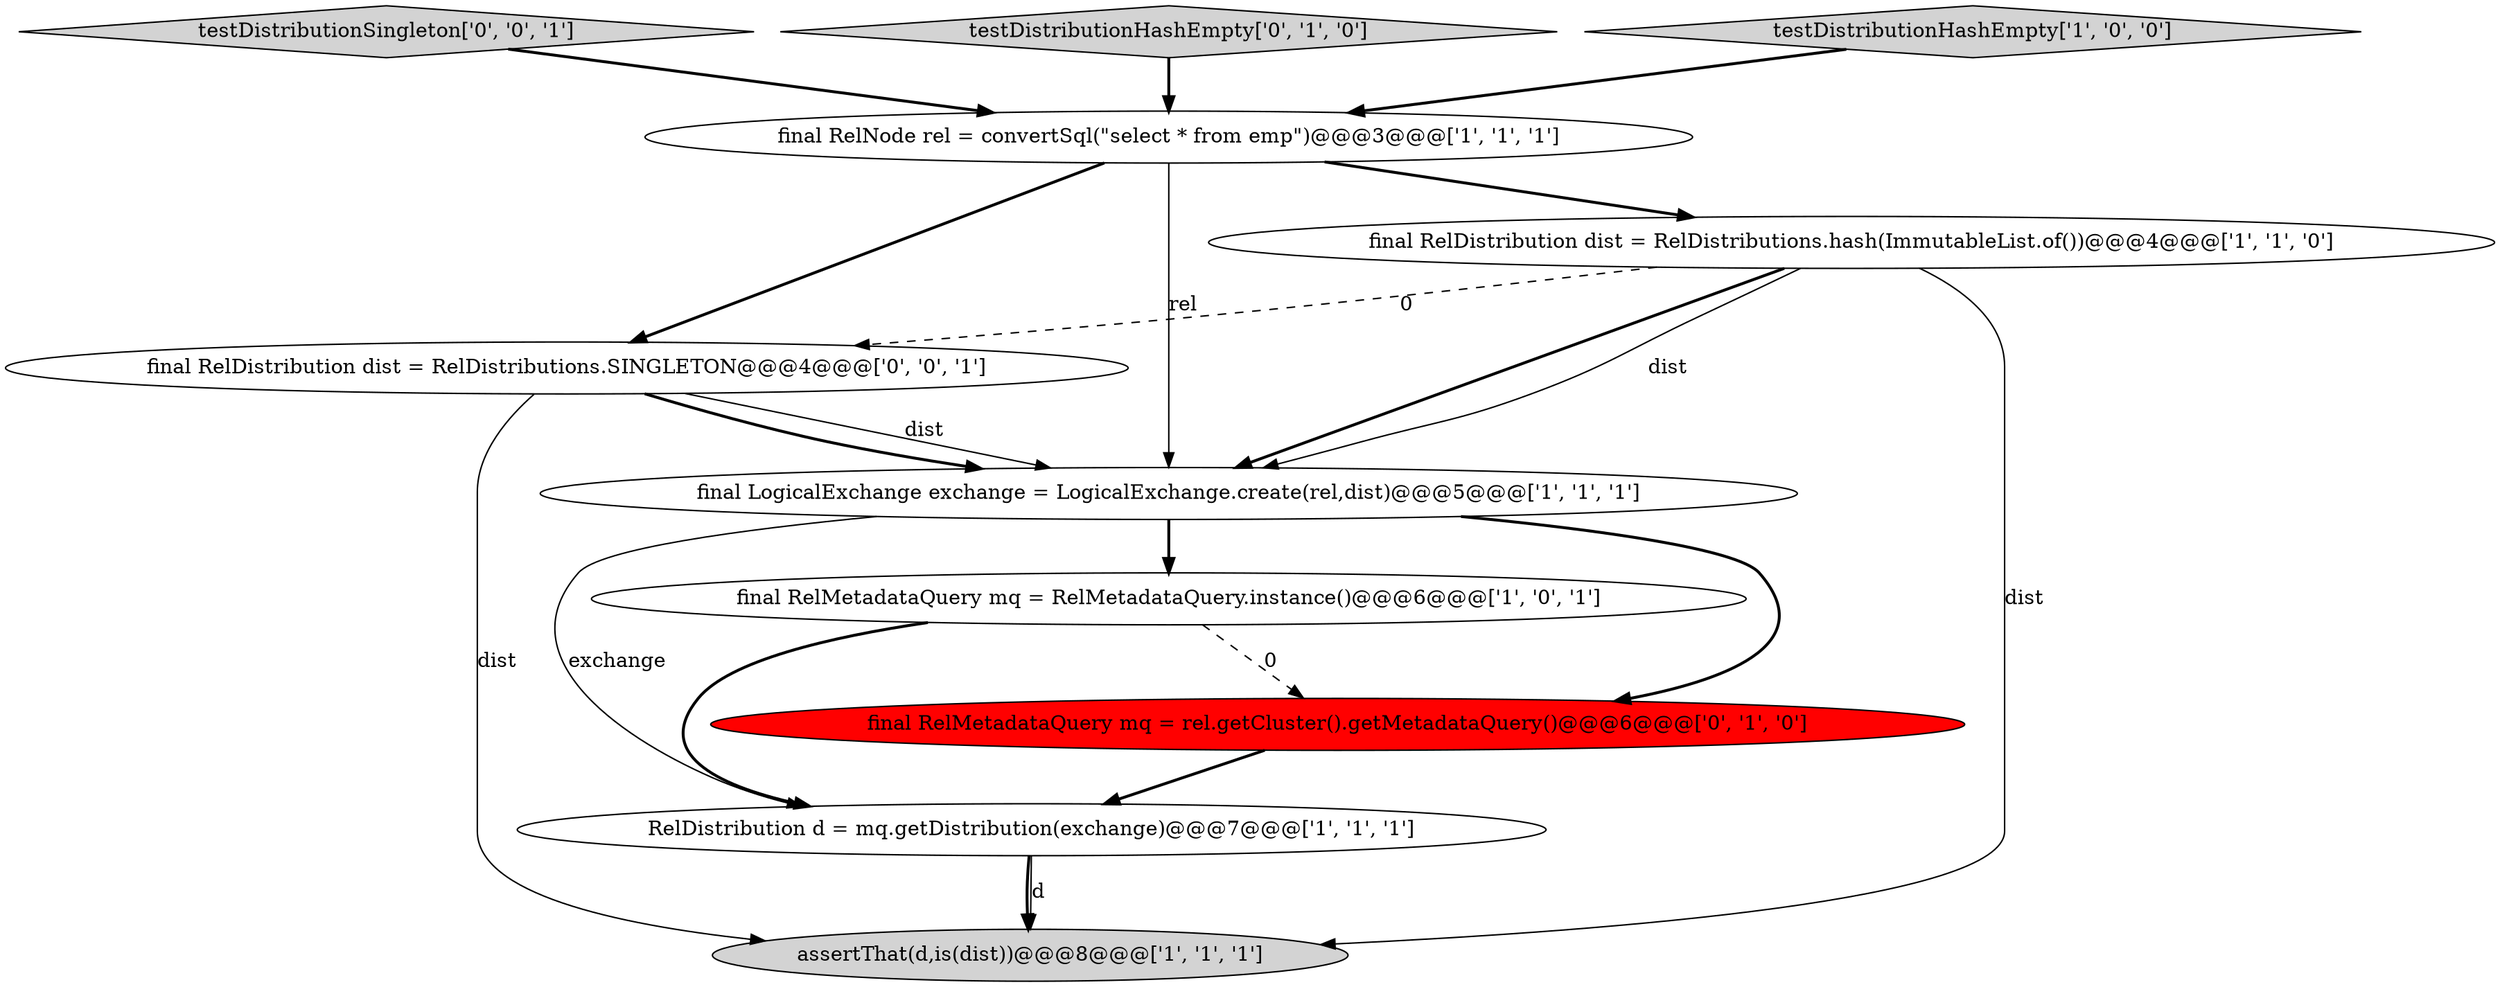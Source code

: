 digraph {
6 [style = filled, label = "final RelNode rel = convertSql(\"select * from emp\")@@@3@@@['1', '1', '1']", fillcolor = white, shape = ellipse image = "AAA0AAABBB1BBB"];
5 [style = filled, label = "final RelMetadataQuery mq = RelMetadataQuery.instance()@@@6@@@['1', '0', '1']", fillcolor = white, shape = ellipse image = "AAA0AAABBB1BBB"];
9 [style = filled, label = "testDistributionSingleton['0', '0', '1']", fillcolor = lightgray, shape = diamond image = "AAA0AAABBB3BBB"];
10 [style = filled, label = "final RelDistribution dist = RelDistributions.SINGLETON@@@4@@@['0', '0', '1']", fillcolor = white, shape = ellipse image = "AAA0AAABBB3BBB"];
4 [style = filled, label = "assertThat(d,is(dist))@@@8@@@['1', '1', '1']", fillcolor = lightgray, shape = ellipse image = "AAA0AAABBB1BBB"];
7 [style = filled, label = "testDistributionHashEmpty['0', '1', '0']", fillcolor = lightgray, shape = diamond image = "AAA0AAABBB2BBB"];
8 [style = filled, label = "final RelMetadataQuery mq = rel.getCluster().getMetadataQuery()@@@6@@@['0', '1', '0']", fillcolor = red, shape = ellipse image = "AAA1AAABBB2BBB"];
0 [style = filled, label = "RelDistribution d = mq.getDistribution(exchange)@@@7@@@['1', '1', '1']", fillcolor = white, shape = ellipse image = "AAA0AAABBB1BBB"];
3 [style = filled, label = "final RelDistribution dist = RelDistributions.hash(ImmutableList.of())@@@4@@@['1', '1', '0']", fillcolor = white, shape = ellipse image = "AAA0AAABBB1BBB"];
1 [style = filled, label = "final LogicalExchange exchange = LogicalExchange.create(rel,dist)@@@5@@@['1', '1', '1']", fillcolor = white, shape = ellipse image = "AAA0AAABBB1BBB"];
2 [style = filled, label = "testDistributionHashEmpty['1', '0', '0']", fillcolor = lightgray, shape = diamond image = "AAA0AAABBB1BBB"];
1->5 [style = bold, label=""];
6->3 [style = bold, label=""];
3->4 [style = solid, label="dist"];
1->8 [style = bold, label=""];
3->1 [style = bold, label=""];
1->0 [style = solid, label="exchange"];
2->6 [style = bold, label=""];
9->6 [style = bold, label=""];
0->4 [style = solid, label="d"];
3->1 [style = solid, label="dist"];
8->0 [style = bold, label=""];
6->1 [style = solid, label="rel"];
5->0 [style = bold, label=""];
0->4 [style = bold, label=""];
10->1 [style = solid, label="dist"];
6->10 [style = bold, label=""];
7->6 [style = bold, label=""];
10->4 [style = solid, label="dist"];
5->8 [style = dashed, label="0"];
3->10 [style = dashed, label="0"];
10->1 [style = bold, label=""];
}
